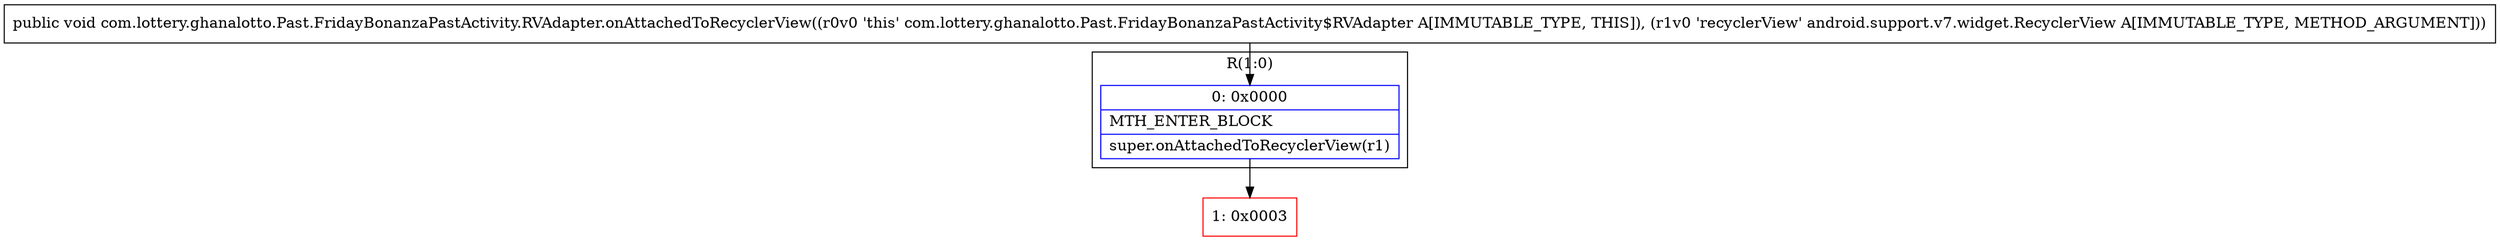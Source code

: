 digraph "CFG forcom.lottery.ghanalotto.Past.FridayBonanzaPastActivity.RVAdapter.onAttachedToRecyclerView(Landroid\/support\/v7\/widget\/RecyclerView;)V" {
subgraph cluster_Region_488291671 {
label = "R(1:0)";
node [shape=record,color=blue];
Node_0 [shape=record,label="{0\:\ 0x0000|MTH_ENTER_BLOCK\l|super.onAttachedToRecyclerView(r1)\l}"];
}
Node_1 [shape=record,color=red,label="{1\:\ 0x0003}"];
MethodNode[shape=record,label="{public void com.lottery.ghanalotto.Past.FridayBonanzaPastActivity.RVAdapter.onAttachedToRecyclerView((r0v0 'this' com.lottery.ghanalotto.Past.FridayBonanzaPastActivity$RVAdapter A[IMMUTABLE_TYPE, THIS]), (r1v0 'recyclerView' android.support.v7.widget.RecyclerView A[IMMUTABLE_TYPE, METHOD_ARGUMENT])) }"];
MethodNode -> Node_0;
Node_0 -> Node_1;
}

